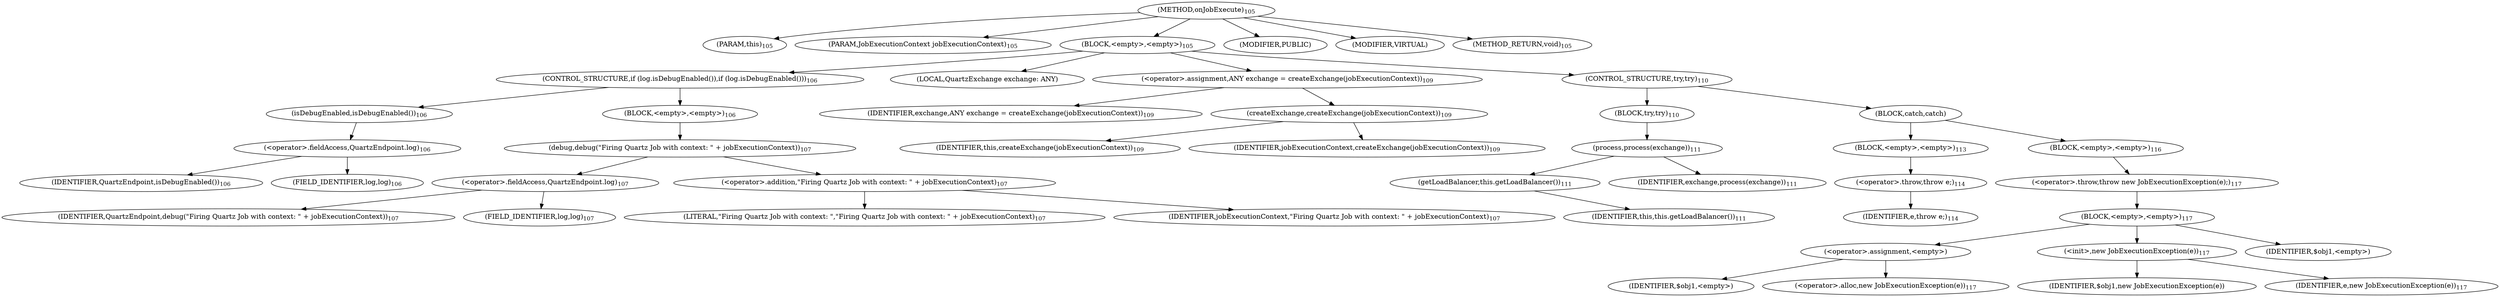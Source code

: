 digraph "onJobExecute" {  
"241" [label = <(METHOD,onJobExecute)<SUB>105</SUB>> ]
"15" [label = <(PARAM,this)<SUB>105</SUB>> ]
"242" [label = <(PARAM,JobExecutionContext jobExecutionContext)<SUB>105</SUB>> ]
"243" [label = <(BLOCK,&lt;empty&gt;,&lt;empty&gt;)<SUB>105</SUB>> ]
"244" [label = <(CONTROL_STRUCTURE,if (log.isDebugEnabled()),if (log.isDebugEnabled()))<SUB>106</SUB>> ]
"245" [label = <(isDebugEnabled,isDebugEnabled())<SUB>106</SUB>> ]
"246" [label = <(&lt;operator&gt;.fieldAccess,QuartzEndpoint.log)<SUB>106</SUB>> ]
"247" [label = <(IDENTIFIER,QuartzEndpoint,isDebugEnabled())<SUB>106</SUB>> ]
"248" [label = <(FIELD_IDENTIFIER,log,log)<SUB>106</SUB>> ]
"249" [label = <(BLOCK,&lt;empty&gt;,&lt;empty&gt;)<SUB>106</SUB>> ]
"250" [label = <(debug,debug(&quot;Firing Quartz Job with context: &quot; + jobExecutionContext))<SUB>107</SUB>> ]
"251" [label = <(&lt;operator&gt;.fieldAccess,QuartzEndpoint.log)<SUB>107</SUB>> ]
"252" [label = <(IDENTIFIER,QuartzEndpoint,debug(&quot;Firing Quartz Job with context: &quot; + jobExecutionContext))<SUB>107</SUB>> ]
"253" [label = <(FIELD_IDENTIFIER,log,log)<SUB>107</SUB>> ]
"254" [label = <(&lt;operator&gt;.addition,&quot;Firing Quartz Job with context: &quot; + jobExecutionContext)<SUB>107</SUB>> ]
"255" [label = <(LITERAL,&quot;Firing Quartz Job with context: &quot;,&quot;Firing Quartz Job with context: &quot; + jobExecutionContext)<SUB>107</SUB>> ]
"256" [label = <(IDENTIFIER,jobExecutionContext,&quot;Firing Quartz Job with context: &quot; + jobExecutionContext)<SUB>107</SUB>> ]
"257" [label = <(LOCAL,QuartzExchange exchange: ANY)> ]
"258" [label = <(&lt;operator&gt;.assignment,ANY exchange = createExchange(jobExecutionContext))<SUB>109</SUB>> ]
"259" [label = <(IDENTIFIER,exchange,ANY exchange = createExchange(jobExecutionContext))<SUB>109</SUB>> ]
"260" [label = <(createExchange,createExchange(jobExecutionContext))<SUB>109</SUB>> ]
"14" [label = <(IDENTIFIER,this,createExchange(jobExecutionContext))<SUB>109</SUB>> ]
"261" [label = <(IDENTIFIER,jobExecutionContext,createExchange(jobExecutionContext))<SUB>109</SUB>> ]
"262" [label = <(CONTROL_STRUCTURE,try,try)<SUB>110</SUB>> ]
"263" [label = <(BLOCK,try,try)<SUB>110</SUB>> ]
"264" [label = <(process,process(exchange))<SUB>111</SUB>> ]
"265" [label = <(getLoadBalancer,this.getLoadBalancer())<SUB>111</SUB>> ]
"16" [label = <(IDENTIFIER,this,this.getLoadBalancer())<SUB>111</SUB>> ]
"266" [label = <(IDENTIFIER,exchange,process(exchange))<SUB>111</SUB>> ]
"267" [label = <(BLOCK,catch,catch)> ]
"268" [label = <(BLOCK,&lt;empty&gt;,&lt;empty&gt;)<SUB>113</SUB>> ]
"269" [label = <(&lt;operator&gt;.throw,throw e;)<SUB>114</SUB>> ]
"270" [label = <(IDENTIFIER,e,throw e;)<SUB>114</SUB>> ]
"271" [label = <(BLOCK,&lt;empty&gt;,&lt;empty&gt;)<SUB>116</SUB>> ]
"272" [label = <(&lt;operator&gt;.throw,throw new JobExecutionException(e);)<SUB>117</SUB>> ]
"273" [label = <(BLOCK,&lt;empty&gt;,&lt;empty&gt;)<SUB>117</SUB>> ]
"274" [label = <(&lt;operator&gt;.assignment,&lt;empty&gt;)> ]
"275" [label = <(IDENTIFIER,$obj1,&lt;empty&gt;)> ]
"276" [label = <(&lt;operator&gt;.alloc,new JobExecutionException(e))<SUB>117</SUB>> ]
"277" [label = <(&lt;init&gt;,new JobExecutionException(e))<SUB>117</SUB>> ]
"278" [label = <(IDENTIFIER,$obj1,new JobExecutionException(e))> ]
"279" [label = <(IDENTIFIER,e,new JobExecutionException(e))<SUB>117</SUB>> ]
"280" [label = <(IDENTIFIER,$obj1,&lt;empty&gt;)> ]
"281" [label = <(MODIFIER,PUBLIC)> ]
"282" [label = <(MODIFIER,VIRTUAL)> ]
"283" [label = <(METHOD_RETURN,void)<SUB>105</SUB>> ]
  "241" -> "15" 
  "241" -> "242" 
  "241" -> "243" 
  "241" -> "281" 
  "241" -> "282" 
  "241" -> "283" 
  "243" -> "244" 
  "243" -> "257" 
  "243" -> "258" 
  "243" -> "262" 
  "244" -> "245" 
  "244" -> "249" 
  "245" -> "246" 
  "246" -> "247" 
  "246" -> "248" 
  "249" -> "250" 
  "250" -> "251" 
  "250" -> "254" 
  "251" -> "252" 
  "251" -> "253" 
  "254" -> "255" 
  "254" -> "256" 
  "258" -> "259" 
  "258" -> "260" 
  "260" -> "14" 
  "260" -> "261" 
  "262" -> "263" 
  "262" -> "267" 
  "263" -> "264" 
  "264" -> "265" 
  "264" -> "266" 
  "265" -> "16" 
  "267" -> "268" 
  "267" -> "271" 
  "268" -> "269" 
  "269" -> "270" 
  "271" -> "272" 
  "272" -> "273" 
  "273" -> "274" 
  "273" -> "277" 
  "273" -> "280" 
  "274" -> "275" 
  "274" -> "276" 
  "277" -> "278" 
  "277" -> "279" 
}
